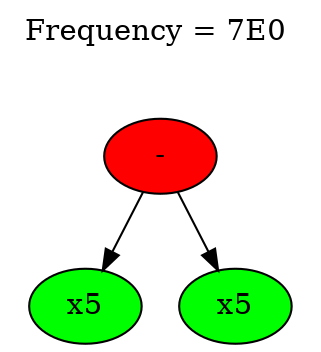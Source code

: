 strict digraph "" {
	graph [label=<Frequency = 7E0
 <br/> <br/> <br/>>,
		labelloc=t
	];
	node [label="\N"];
	0	 [fillcolor="#ff0000",
		label="-",
		style=filled];
	1	 [fillcolor="#00ff00",
		label=x5,
		style=filled];
	0 -> 1;
	2	 [fillcolor="#00ff00",
		label=x5,
		style=filled];
	0 -> 2;
}
